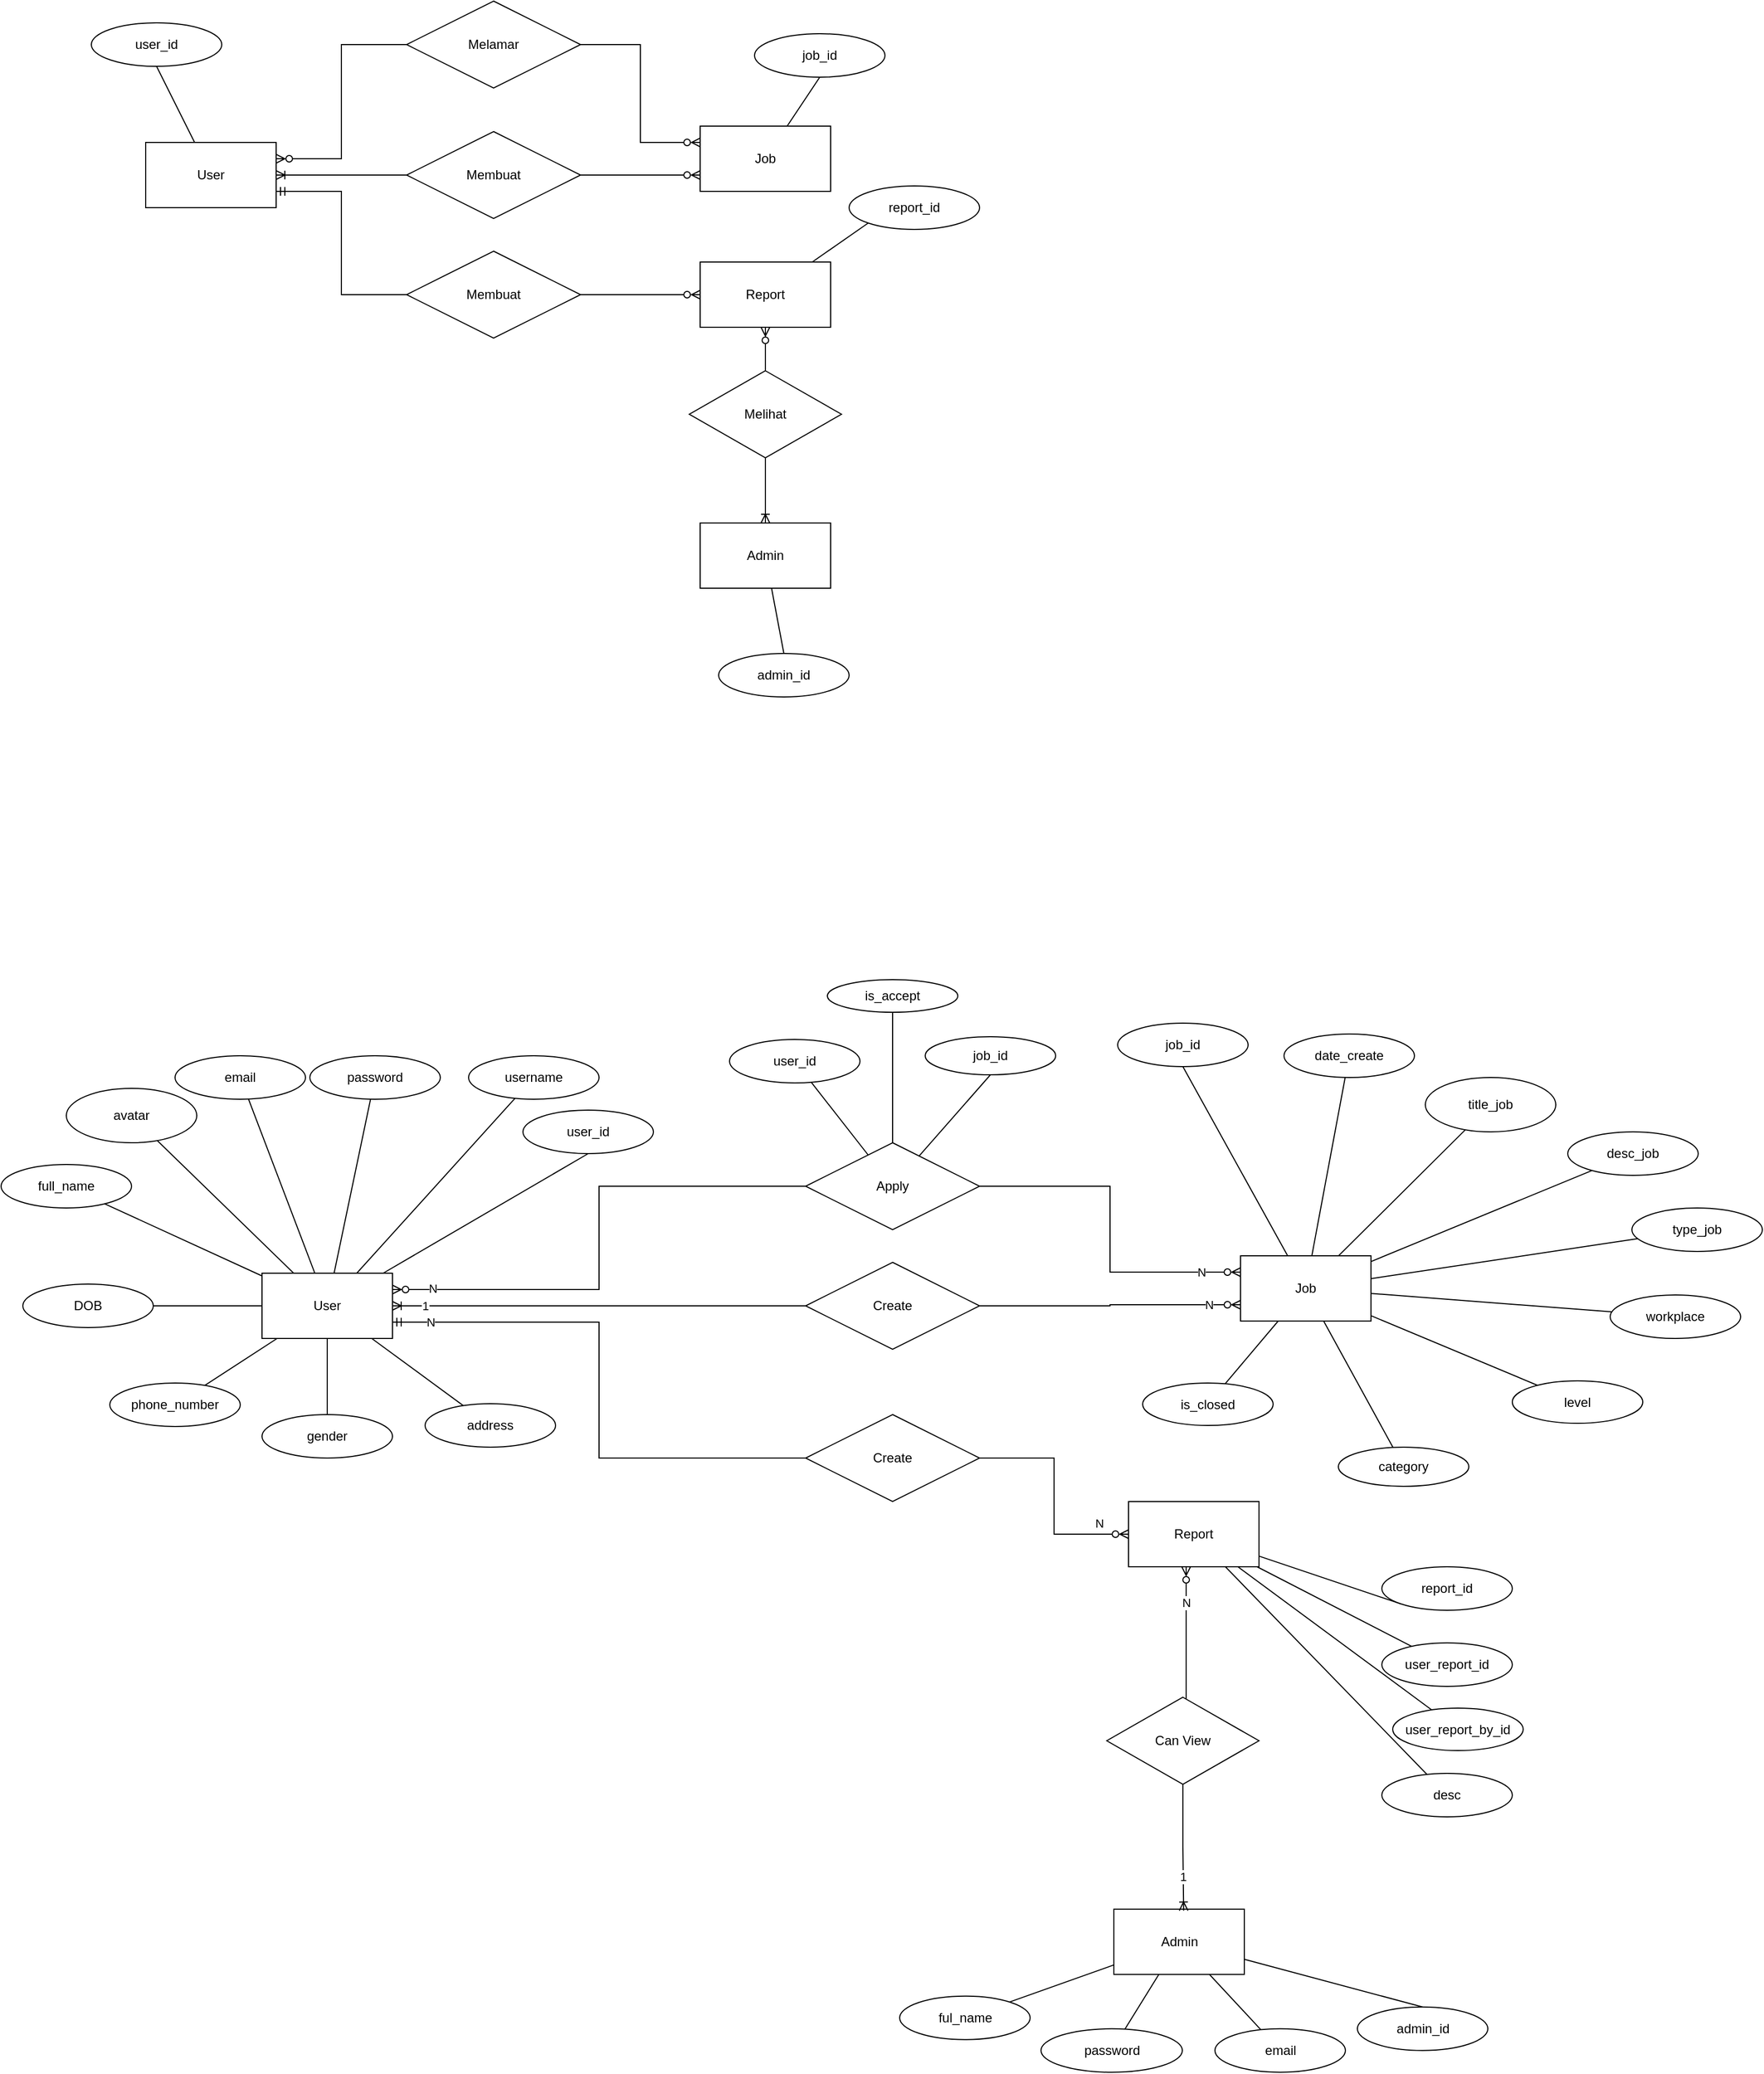 <mxfile version="20.7.4" type="github">
  <diagram id="C5RBs43oDa-KdzZeNtuy" name="Page-1">
    <mxGraphModel dx="1683" dy="862" grid="1" gridSize="10" guides="1" tooltips="1" connect="1" arrows="1" fold="1" page="1" pageScale="1" pageWidth="827" pageHeight="1169" math="0" shadow="0">
      <root>
        <mxCell id="WIyWlLk6GJQsqaUBKTNV-0" />
        <mxCell id="WIyWlLk6GJQsqaUBKTNV-1" parent="WIyWlLk6GJQsqaUBKTNV-0" />
        <mxCell id="Z6dIWF6kqk8a_w_2ANYO-72" style="rounded=0;orthogonalLoop=1;jettySize=auto;html=1;entryX=0.5;entryY=1;entryDx=0;entryDy=0;shadow=0;strokeColor=default;endArrow=none;endFill=0;" parent="WIyWlLk6GJQsqaUBKTNV-1" source="Z6dIWF6kqk8a_w_2ANYO-1" target="Z6dIWF6kqk8a_w_2ANYO-68" edge="1">
          <mxGeometry relative="1" as="geometry" />
        </mxCell>
        <mxCell id="Z6dIWF6kqk8a_w_2ANYO-1" value="User" style="rounded=0;whiteSpace=wrap;html=1;" parent="WIyWlLk6GJQsqaUBKTNV-1" vertex="1">
          <mxGeometry x="143" y="160" width="120" height="60" as="geometry" />
        </mxCell>
        <mxCell id="Z6dIWF6kqk8a_w_2ANYO-71" style="rounded=0;orthogonalLoop=1;jettySize=auto;html=1;entryX=0.5;entryY=1;entryDx=0;entryDy=0;shadow=0;strokeColor=default;endArrow=none;endFill=0;" parent="WIyWlLk6GJQsqaUBKTNV-1" source="Z6dIWF6kqk8a_w_2ANYO-11" target="Z6dIWF6kqk8a_w_2ANYO-70" edge="1">
          <mxGeometry relative="1" as="geometry" />
        </mxCell>
        <mxCell id="Z6dIWF6kqk8a_w_2ANYO-11" value="Job" style="rounded=0;whiteSpace=wrap;html=1;" parent="WIyWlLk6GJQsqaUBKTNV-1" vertex="1">
          <mxGeometry x="653" y="145" width="120" height="60" as="geometry" />
        </mxCell>
        <mxCell id="Z6dIWF6kqk8a_w_2ANYO-15" value="Melamar" style="rhombus;whiteSpace=wrap;html=1;" parent="WIyWlLk6GJQsqaUBKTNV-1" vertex="1">
          <mxGeometry x="383" y="30" width="160" height="80" as="geometry" />
        </mxCell>
        <mxCell id="Z6dIWF6kqk8a_w_2ANYO-77" style="rounded=0;orthogonalLoop=1;jettySize=auto;html=1;entryX=0;entryY=1;entryDx=0;entryDy=0;shadow=0;strokeColor=default;endArrow=none;endFill=0;" parent="WIyWlLk6GJQsqaUBKTNV-1" source="Z6dIWF6kqk8a_w_2ANYO-16" target="Z6dIWF6kqk8a_w_2ANYO-75" edge="1">
          <mxGeometry relative="1" as="geometry" />
        </mxCell>
        <mxCell id="Z6dIWF6kqk8a_w_2ANYO-16" value="Report" style="rounded=0;whiteSpace=wrap;html=1;" parent="WIyWlLk6GJQsqaUBKTNV-1" vertex="1">
          <mxGeometry x="653" y="270" width="120" height="60" as="geometry" />
        </mxCell>
        <mxCell id="Z6dIWF6kqk8a_w_2ANYO-80" style="edgeStyle=none;rounded=0;orthogonalLoop=1;jettySize=auto;html=1;entryX=0.5;entryY=0;entryDx=0;entryDy=0;shadow=0;strokeColor=default;endArrow=none;endFill=0;" parent="WIyWlLk6GJQsqaUBKTNV-1" source="Z6dIWF6kqk8a_w_2ANYO-17" target="Z6dIWF6kqk8a_w_2ANYO-78" edge="1">
          <mxGeometry relative="1" as="geometry" />
        </mxCell>
        <mxCell id="Z6dIWF6kqk8a_w_2ANYO-17" value="Admin" style="rounded=0;whiteSpace=wrap;html=1;" parent="WIyWlLk6GJQsqaUBKTNV-1" vertex="1">
          <mxGeometry x="653" y="510" width="120" height="60" as="geometry" />
        </mxCell>
        <mxCell id="Z6dIWF6kqk8a_w_2ANYO-41" style="edgeStyle=orthogonalEdgeStyle;rounded=0;orthogonalLoop=1;jettySize=auto;html=1;entryX=0;entryY=0.5;entryDx=0;entryDy=0;shadow=0;strokeColor=default;endArrow=ERzeroToMany;endFill=0;" parent="WIyWlLk6GJQsqaUBKTNV-1" source="Z6dIWF6kqk8a_w_2ANYO-18" target="Z6dIWF6kqk8a_w_2ANYO-16" edge="1">
          <mxGeometry relative="1" as="geometry" />
        </mxCell>
        <mxCell id="Z6dIWF6kqk8a_w_2ANYO-42" style="edgeStyle=orthogonalEdgeStyle;rounded=0;orthogonalLoop=1;jettySize=auto;html=1;entryX=1;entryY=0.75;entryDx=0;entryDy=0;shadow=0;strokeColor=default;endArrow=ERmandOne;endFill=0;exitX=0;exitY=0.5;exitDx=0;exitDy=0;" parent="WIyWlLk6GJQsqaUBKTNV-1" source="Z6dIWF6kqk8a_w_2ANYO-18" target="Z6dIWF6kqk8a_w_2ANYO-1" edge="1">
          <mxGeometry relative="1" as="geometry">
            <mxPoint x="313" y="440" as="sourcePoint" />
            <Array as="points">
              <mxPoint x="323" y="300" />
              <mxPoint x="323" y="205" />
            </Array>
          </mxGeometry>
        </mxCell>
        <mxCell id="Z6dIWF6kqk8a_w_2ANYO-18" value="Membuat" style="rhombus;whiteSpace=wrap;html=1;" parent="WIyWlLk6GJQsqaUBKTNV-1" vertex="1">
          <mxGeometry x="383" y="260" width="160" height="80" as="geometry" />
        </mxCell>
        <mxCell id="Z6dIWF6kqk8a_w_2ANYO-39" style="edgeStyle=orthogonalEdgeStyle;rounded=0;orthogonalLoop=1;jettySize=auto;html=1;entryX=0.5;entryY=1;entryDx=0;entryDy=0;shadow=0;strokeColor=default;endArrow=ERzeroToMany;endFill=0;" parent="WIyWlLk6GJQsqaUBKTNV-1" source="Z6dIWF6kqk8a_w_2ANYO-19" target="Z6dIWF6kqk8a_w_2ANYO-16" edge="1">
          <mxGeometry relative="1" as="geometry" />
        </mxCell>
        <mxCell id="Z6dIWF6kqk8a_w_2ANYO-49" style="edgeStyle=orthogonalEdgeStyle;rounded=0;orthogonalLoop=1;jettySize=auto;html=1;entryX=0.5;entryY=0;entryDx=0;entryDy=0;shadow=0;strokeColor=default;endArrow=ERoneToMany;endFill=0;" parent="WIyWlLk6GJQsqaUBKTNV-1" source="Z6dIWF6kqk8a_w_2ANYO-19" target="Z6dIWF6kqk8a_w_2ANYO-17" edge="1">
          <mxGeometry relative="1" as="geometry" />
        </mxCell>
        <mxCell id="Z6dIWF6kqk8a_w_2ANYO-19" value="Melihat" style="rhombus;whiteSpace=wrap;html=1;" parent="WIyWlLk6GJQsqaUBKTNV-1" vertex="1">
          <mxGeometry x="643" y="370" width="140" height="80" as="geometry" />
        </mxCell>
        <mxCell id="Z6dIWF6kqk8a_w_2ANYO-46" style="edgeStyle=orthogonalEdgeStyle;rounded=0;orthogonalLoop=1;jettySize=auto;html=1;entryX=0;entryY=0.75;entryDx=0;entryDy=0;shadow=0;strokeColor=default;endArrow=ERzeroToMany;endFill=0;" parent="WIyWlLk6GJQsqaUBKTNV-1" source="Z6dIWF6kqk8a_w_2ANYO-21" target="Z6dIWF6kqk8a_w_2ANYO-11" edge="1">
          <mxGeometry relative="1" as="geometry" />
        </mxCell>
        <mxCell id="Z6dIWF6kqk8a_w_2ANYO-21" value="Membuat" style="rhombus;whiteSpace=wrap;html=1;" parent="WIyWlLk6GJQsqaUBKTNV-1" vertex="1">
          <mxGeometry x="383" y="150" width="160" height="80" as="geometry" />
        </mxCell>
        <mxCell id="Z6dIWF6kqk8a_w_2ANYO-47" style="edgeStyle=orthogonalEdgeStyle;rounded=0;orthogonalLoop=1;jettySize=auto;html=1;entryX=0;entryY=0.25;entryDx=0;entryDy=0;shadow=0;strokeColor=default;endArrow=ERzeroToMany;endFill=0;exitX=1;exitY=0.5;exitDx=0;exitDy=0;" parent="WIyWlLk6GJQsqaUBKTNV-1" source="Z6dIWF6kqk8a_w_2ANYO-15" target="Z6dIWF6kqk8a_w_2ANYO-11" edge="1">
          <mxGeometry relative="1" as="geometry">
            <mxPoint x="553.0" y="105" as="sourcePoint" />
            <mxPoint x="673.0" y="60" as="targetPoint" />
          </mxGeometry>
        </mxCell>
        <mxCell id="Z6dIWF6kqk8a_w_2ANYO-68" value="user_id" style="ellipse;whiteSpace=wrap;html=1;" parent="WIyWlLk6GJQsqaUBKTNV-1" vertex="1">
          <mxGeometry x="93" y="50" width="120" height="40" as="geometry" />
        </mxCell>
        <mxCell id="Z6dIWF6kqk8a_w_2ANYO-70" value="job_id" style="ellipse;whiteSpace=wrap;html=1;" parent="WIyWlLk6GJQsqaUBKTNV-1" vertex="1">
          <mxGeometry x="703" y="60" width="120" height="40" as="geometry" />
        </mxCell>
        <mxCell id="Z6dIWF6kqk8a_w_2ANYO-74" style="edgeStyle=orthogonalEdgeStyle;rounded=0;orthogonalLoop=1;jettySize=auto;html=1;entryX=1;entryY=0.5;entryDx=0;entryDy=0;shadow=0;strokeColor=default;endArrow=ERoneToMany;endFill=0;exitX=0;exitY=0.5;exitDx=0;exitDy=0;" parent="WIyWlLk6GJQsqaUBKTNV-1" source="Z6dIWF6kqk8a_w_2ANYO-21" target="Z6dIWF6kqk8a_w_2ANYO-1" edge="1">
          <mxGeometry relative="1" as="geometry">
            <mxPoint x="163" y="245" as="sourcePoint" />
            <mxPoint x="283" y="200" as="targetPoint" />
          </mxGeometry>
        </mxCell>
        <mxCell id="Z6dIWF6kqk8a_w_2ANYO-75" value="report_id" style="ellipse;whiteSpace=wrap;html=1;" parent="WIyWlLk6GJQsqaUBKTNV-1" vertex="1">
          <mxGeometry x="790" y="200" width="120" height="40" as="geometry" />
        </mxCell>
        <mxCell id="Z6dIWF6kqk8a_w_2ANYO-78" value="admin_id" style="ellipse;whiteSpace=wrap;html=1;" parent="WIyWlLk6GJQsqaUBKTNV-1" vertex="1">
          <mxGeometry x="670" y="630" width="120" height="40" as="geometry" />
        </mxCell>
        <mxCell id="Z6dIWF6kqk8a_w_2ANYO-81" style="edgeStyle=orthogonalEdgeStyle;rounded=0;orthogonalLoop=1;jettySize=auto;html=1;entryX=1;entryY=0.25;entryDx=0;entryDy=0;shadow=0;strokeColor=default;endArrow=ERzeroToMany;endFill=0;exitX=0;exitY=0.5;exitDx=0;exitDy=0;" parent="WIyWlLk6GJQsqaUBKTNV-1" source="Z6dIWF6kqk8a_w_2ANYO-15" target="Z6dIWF6kqk8a_w_2ANYO-1" edge="1">
          <mxGeometry relative="1" as="geometry">
            <mxPoint x="383.0" y="260" as="sourcePoint" />
            <mxPoint x="273.0" y="195" as="targetPoint" />
          </mxGeometry>
        </mxCell>
        <mxCell id="cLHUCbzt0xKJDrhZQCoJ-0" style="rounded=0;orthogonalLoop=1;jettySize=auto;html=1;entryX=0.5;entryY=1;entryDx=0;entryDy=0;shadow=0;strokeColor=default;endArrow=none;endFill=0;" parent="WIyWlLk6GJQsqaUBKTNV-1" source="cLHUCbzt0xKJDrhZQCoJ-1" target="cLHUCbzt0xKJDrhZQCoJ-18" edge="1">
          <mxGeometry relative="1" as="geometry" />
        </mxCell>
        <mxCell id="cLHUCbzt0xKJDrhZQCoJ-27" value="" style="rounded=0;orthogonalLoop=1;jettySize=auto;html=1;endArrow=none;endFill=0;" parent="WIyWlLk6GJQsqaUBKTNV-1" source="cLHUCbzt0xKJDrhZQCoJ-1" target="cLHUCbzt0xKJDrhZQCoJ-26" edge="1">
          <mxGeometry relative="1" as="geometry" />
        </mxCell>
        <mxCell id="cLHUCbzt0xKJDrhZQCoJ-30" value="" style="edgeStyle=none;rounded=0;orthogonalLoop=1;jettySize=auto;html=1;endArrow=none;endFill=0;" parent="WIyWlLk6GJQsqaUBKTNV-1" source="cLHUCbzt0xKJDrhZQCoJ-1" target="cLHUCbzt0xKJDrhZQCoJ-29" edge="1">
          <mxGeometry relative="1" as="geometry" />
        </mxCell>
        <mxCell id="cLHUCbzt0xKJDrhZQCoJ-32" value="" style="edgeStyle=none;rounded=0;orthogonalLoop=1;jettySize=auto;html=1;endArrow=none;endFill=0;" parent="WIyWlLk6GJQsqaUBKTNV-1" source="cLHUCbzt0xKJDrhZQCoJ-1" target="cLHUCbzt0xKJDrhZQCoJ-31" edge="1">
          <mxGeometry relative="1" as="geometry" />
        </mxCell>
        <mxCell id="cLHUCbzt0xKJDrhZQCoJ-36" value="" style="edgeStyle=none;rounded=0;orthogonalLoop=1;jettySize=auto;html=1;endArrow=none;endFill=0;" parent="WIyWlLk6GJQsqaUBKTNV-1" source="cLHUCbzt0xKJDrhZQCoJ-1" target="cLHUCbzt0xKJDrhZQCoJ-35" edge="1">
          <mxGeometry relative="1" as="geometry" />
        </mxCell>
        <mxCell id="cLHUCbzt0xKJDrhZQCoJ-38" value="" style="edgeStyle=none;rounded=0;orthogonalLoop=1;jettySize=auto;html=1;endArrow=none;endFill=0;" parent="WIyWlLk6GJQsqaUBKTNV-1" source="cLHUCbzt0xKJDrhZQCoJ-1" target="cLHUCbzt0xKJDrhZQCoJ-37" edge="1">
          <mxGeometry relative="1" as="geometry" />
        </mxCell>
        <mxCell id="cLHUCbzt0xKJDrhZQCoJ-40" value="" style="edgeStyle=none;rounded=0;orthogonalLoop=1;jettySize=auto;html=1;endArrow=none;endFill=0;" parent="WIyWlLk6GJQsqaUBKTNV-1" source="cLHUCbzt0xKJDrhZQCoJ-1" target="cLHUCbzt0xKJDrhZQCoJ-39" edge="1">
          <mxGeometry relative="1" as="geometry" />
        </mxCell>
        <mxCell id="cLHUCbzt0xKJDrhZQCoJ-43" value="" style="edgeStyle=none;rounded=0;orthogonalLoop=1;jettySize=auto;html=1;endArrow=none;endFill=0;" parent="WIyWlLk6GJQsqaUBKTNV-1" source="cLHUCbzt0xKJDrhZQCoJ-1" target="cLHUCbzt0xKJDrhZQCoJ-42" edge="1">
          <mxGeometry relative="1" as="geometry" />
        </mxCell>
        <mxCell id="cLHUCbzt0xKJDrhZQCoJ-46" value="" style="edgeStyle=none;rounded=0;orthogonalLoop=1;jettySize=auto;html=1;endArrow=none;endFill=0;" parent="WIyWlLk6GJQsqaUBKTNV-1" source="cLHUCbzt0xKJDrhZQCoJ-1" target="cLHUCbzt0xKJDrhZQCoJ-45" edge="1">
          <mxGeometry relative="1" as="geometry" />
        </mxCell>
        <mxCell id="cLHUCbzt0xKJDrhZQCoJ-49" value="" style="edgeStyle=none;rounded=0;orthogonalLoop=1;jettySize=auto;html=1;endArrow=none;endFill=0;" parent="WIyWlLk6GJQsqaUBKTNV-1" source="cLHUCbzt0xKJDrhZQCoJ-1" target="cLHUCbzt0xKJDrhZQCoJ-48" edge="1">
          <mxGeometry relative="1" as="geometry" />
        </mxCell>
        <mxCell id="cLHUCbzt0xKJDrhZQCoJ-1" value="User" style="rounded=0;whiteSpace=wrap;html=1;" parent="WIyWlLk6GJQsqaUBKTNV-1" vertex="1">
          <mxGeometry x="250" y="1200" width="120" height="60" as="geometry" />
        </mxCell>
        <mxCell id="cLHUCbzt0xKJDrhZQCoJ-2" style="rounded=0;orthogonalLoop=1;jettySize=auto;html=1;entryX=0.5;entryY=1;entryDx=0;entryDy=0;shadow=0;strokeColor=default;endArrow=none;endFill=0;" parent="WIyWlLk6GJQsqaUBKTNV-1" source="cLHUCbzt0xKJDrhZQCoJ-3" target="cLHUCbzt0xKJDrhZQCoJ-19" edge="1">
          <mxGeometry relative="1" as="geometry" />
        </mxCell>
        <mxCell id="cLHUCbzt0xKJDrhZQCoJ-52" value="" style="edgeStyle=none;rounded=0;orthogonalLoop=1;jettySize=auto;html=1;endArrow=none;endFill=0;" parent="WIyWlLk6GJQsqaUBKTNV-1" source="cLHUCbzt0xKJDrhZQCoJ-3" target="cLHUCbzt0xKJDrhZQCoJ-51" edge="1">
          <mxGeometry relative="1" as="geometry" />
        </mxCell>
        <mxCell id="cLHUCbzt0xKJDrhZQCoJ-54" value="" style="edgeStyle=none;rounded=0;orthogonalLoop=1;jettySize=auto;html=1;endArrow=none;endFill=0;" parent="WIyWlLk6GJQsqaUBKTNV-1" source="cLHUCbzt0xKJDrhZQCoJ-3" target="cLHUCbzt0xKJDrhZQCoJ-53" edge="1">
          <mxGeometry relative="1" as="geometry" />
        </mxCell>
        <mxCell id="cLHUCbzt0xKJDrhZQCoJ-56" value="" style="edgeStyle=none;rounded=0;orthogonalLoop=1;jettySize=auto;html=1;endArrow=none;endFill=0;" parent="WIyWlLk6GJQsqaUBKTNV-1" source="cLHUCbzt0xKJDrhZQCoJ-3" target="cLHUCbzt0xKJDrhZQCoJ-55" edge="1">
          <mxGeometry relative="1" as="geometry" />
        </mxCell>
        <mxCell id="cLHUCbzt0xKJDrhZQCoJ-59" value="" style="edgeStyle=none;rounded=0;orthogonalLoop=1;jettySize=auto;html=1;endArrow=none;endFill=0;" parent="WIyWlLk6GJQsqaUBKTNV-1" source="cLHUCbzt0xKJDrhZQCoJ-3" target="cLHUCbzt0xKJDrhZQCoJ-58" edge="1">
          <mxGeometry relative="1" as="geometry" />
        </mxCell>
        <mxCell id="cLHUCbzt0xKJDrhZQCoJ-62" value="" style="edgeStyle=none;rounded=0;orthogonalLoop=1;jettySize=auto;html=1;endArrow=none;endFill=0;" parent="WIyWlLk6GJQsqaUBKTNV-1" source="cLHUCbzt0xKJDrhZQCoJ-3" target="cLHUCbzt0xKJDrhZQCoJ-61" edge="1">
          <mxGeometry relative="1" as="geometry" />
        </mxCell>
        <mxCell id="cLHUCbzt0xKJDrhZQCoJ-67" value="" style="edgeStyle=none;rounded=0;orthogonalLoop=1;jettySize=auto;html=1;endArrow=none;endFill=0;" parent="WIyWlLk6GJQsqaUBKTNV-1" source="cLHUCbzt0xKJDrhZQCoJ-3" target="cLHUCbzt0xKJDrhZQCoJ-66" edge="1">
          <mxGeometry relative="1" as="geometry" />
        </mxCell>
        <mxCell id="cLHUCbzt0xKJDrhZQCoJ-69" value="" style="edgeStyle=none;rounded=0;orthogonalLoop=1;jettySize=auto;html=1;endArrow=none;endFill=0;" parent="WIyWlLk6GJQsqaUBKTNV-1" source="cLHUCbzt0xKJDrhZQCoJ-3" target="cLHUCbzt0xKJDrhZQCoJ-68" edge="1">
          <mxGeometry relative="1" as="geometry" />
        </mxCell>
        <mxCell id="cLHUCbzt0xKJDrhZQCoJ-96" value="" style="edgeStyle=none;rounded=0;orthogonalLoop=1;jettySize=auto;html=1;endArrow=none;endFill=0;" parent="WIyWlLk6GJQsqaUBKTNV-1" source="cLHUCbzt0xKJDrhZQCoJ-3" target="cLHUCbzt0xKJDrhZQCoJ-95" edge="1">
          <mxGeometry relative="1" as="geometry" />
        </mxCell>
        <mxCell id="cLHUCbzt0xKJDrhZQCoJ-3" value="Job" style="rounded=0;whiteSpace=wrap;html=1;" parent="WIyWlLk6GJQsqaUBKTNV-1" vertex="1">
          <mxGeometry x="1150" y="1184" width="120" height="60" as="geometry" />
        </mxCell>
        <mxCell id="cLHUCbzt0xKJDrhZQCoJ-89" value="" style="edgeStyle=none;rounded=0;orthogonalLoop=1;jettySize=auto;html=1;endArrow=none;endFill=0;" parent="WIyWlLk6GJQsqaUBKTNV-1" source="cLHUCbzt0xKJDrhZQCoJ-4" target="cLHUCbzt0xKJDrhZQCoJ-88" edge="1">
          <mxGeometry relative="1" as="geometry" />
        </mxCell>
        <mxCell id="cLHUCbzt0xKJDrhZQCoJ-92" style="edgeStyle=none;rounded=0;orthogonalLoop=1;jettySize=auto;html=1;entryX=0.5;entryY=1;entryDx=0;entryDy=0;endArrow=none;endFill=0;" parent="WIyWlLk6GJQsqaUBKTNV-1" source="cLHUCbzt0xKJDrhZQCoJ-4" target="cLHUCbzt0xKJDrhZQCoJ-90" edge="1">
          <mxGeometry relative="1" as="geometry" />
        </mxCell>
        <mxCell id="cLHUCbzt0xKJDrhZQCoJ-94" value="" style="edgeStyle=none;rounded=0;orthogonalLoop=1;jettySize=auto;html=1;endArrow=none;endFill=0;" parent="WIyWlLk6GJQsqaUBKTNV-1" source="cLHUCbzt0xKJDrhZQCoJ-4" target="cLHUCbzt0xKJDrhZQCoJ-93" edge="1">
          <mxGeometry relative="1" as="geometry" />
        </mxCell>
        <mxCell id="cLHUCbzt0xKJDrhZQCoJ-4" value="Apply" style="rhombus;whiteSpace=wrap;html=1;" parent="WIyWlLk6GJQsqaUBKTNV-1" vertex="1">
          <mxGeometry x="750" y="1080" width="160" height="80" as="geometry" />
        </mxCell>
        <mxCell id="cLHUCbzt0xKJDrhZQCoJ-5" style="rounded=0;orthogonalLoop=1;jettySize=auto;html=1;entryX=0;entryY=1;entryDx=0;entryDy=0;shadow=0;strokeColor=default;endArrow=none;endFill=0;" parent="WIyWlLk6GJQsqaUBKTNV-1" source="cLHUCbzt0xKJDrhZQCoJ-6" target="cLHUCbzt0xKJDrhZQCoJ-21" edge="1">
          <mxGeometry relative="1" as="geometry" />
        </mxCell>
        <mxCell id="cLHUCbzt0xKJDrhZQCoJ-71" value="" style="edgeStyle=none;rounded=0;orthogonalLoop=1;jettySize=auto;html=1;endArrow=none;endFill=0;" parent="WIyWlLk6GJQsqaUBKTNV-1" source="cLHUCbzt0xKJDrhZQCoJ-6" target="cLHUCbzt0xKJDrhZQCoJ-70" edge="1">
          <mxGeometry relative="1" as="geometry" />
        </mxCell>
        <mxCell id="cLHUCbzt0xKJDrhZQCoJ-73" value="" style="edgeStyle=none;rounded=0;orthogonalLoop=1;jettySize=auto;html=1;endArrow=none;endFill=0;" parent="WIyWlLk6GJQsqaUBKTNV-1" source="cLHUCbzt0xKJDrhZQCoJ-6" target="cLHUCbzt0xKJDrhZQCoJ-72" edge="1">
          <mxGeometry relative="1" as="geometry" />
        </mxCell>
        <mxCell id="cLHUCbzt0xKJDrhZQCoJ-75" value="" style="edgeStyle=none;rounded=0;orthogonalLoop=1;jettySize=auto;html=1;endArrow=none;endFill=0;" parent="WIyWlLk6GJQsqaUBKTNV-1" source="cLHUCbzt0xKJDrhZQCoJ-6" target="cLHUCbzt0xKJDrhZQCoJ-74" edge="1">
          <mxGeometry relative="1" as="geometry" />
        </mxCell>
        <mxCell id="cLHUCbzt0xKJDrhZQCoJ-6" value="Report" style="rounded=0;whiteSpace=wrap;html=1;" parent="WIyWlLk6GJQsqaUBKTNV-1" vertex="1">
          <mxGeometry x="1047" y="1410" width="120" height="60" as="geometry" />
        </mxCell>
        <mxCell id="cLHUCbzt0xKJDrhZQCoJ-7" style="edgeStyle=none;rounded=0;orthogonalLoop=1;jettySize=auto;html=1;entryX=0.5;entryY=0;entryDx=0;entryDy=0;shadow=0;strokeColor=default;endArrow=none;endFill=0;" parent="WIyWlLk6GJQsqaUBKTNV-1" source="cLHUCbzt0xKJDrhZQCoJ-8" target="cLHUCbzt0xKJDrhZQCoJ-22" edge="1">
          <mxGeometry relative="1" as="geometry" />
        </mxCell>
        <mxCell id="cLHUCbzt0xKJDrhZQCoJ-80" value="" style="edgeStyle=none;rounded=0;orthogonalLoop=1;jettySize=auto;html=1;endArrow=none;endFill=0;" parent="WIyWlLk6GJQsqaUBKTNV-1" source="cLHUCbzt0xKJDrhZQCoJ-8" target="cLHUCbzt0xKJDrhZQCoJ-79" edge="1">
          <mxGeometry relative="1" as="geometry" />
        </mxCell>
        <mxCell id="cLHUCbzt0xKJDrhZQCoJ-83" value="" style="edgeStyle=none;rounded=0;orthogonalLoop=1;jettySize=auto;html=1;endArrow=none;endFill=0;" parent="WIyWlLk6GJQsqaUBKTNV-1" source="cLHUCbzt0xKJDrhZQCoJ-8" target="cLHUCbzt0xKJDrhZQCoJ-82" edge="1">
          <mxGeometry relative="1" as="geometry" />
        </mxCell>
        <mxCell id="cLHUCbzt0xKJDrhZQCoJ-85" value="" style="edgeStyle=none;rounded=0;orthogonalLoop=1;jettySize=auto;html=1;endArrow=none;endFill=0;" parent="WIyWlLk6GJQsqaUBKTNV-1" source="cLHUCbzt0xKJDrhZQCoJ-8" target="cLHUCbzt0xKJDrhZQCoJ-84" edge="1">
          <mxGeometry relative="1" as="geometry" />
        </mxCell>
        <mxCell id="cLHUCbzt0xKJDrhZQCoJ-8" value="Admin" style="rounded=0;whiteSpace=wrap;html=1;" parent="WIyWlLk6GJQsqaUBKTNV-1" vertex="1">
          <mxGeometry x="1033.5" y="1784.89" width="120" height="60" as="geometry" />
        </mxCell>
        <mxCell id="cLHUCbzt0xKJDrhZQCoJ-9" style="edgeStyle=orthogonalEdgeStyle;rounded=0;orthogonalLoop=1;jettySize=auto;html=1;entryX=0;entryY=0.5;entryDx=0;entryDy=0;shadow=0;strokeColor=default;endArrow=ERzeroToMany;endFill=0;" parent="WIyWlLk6GJQsqaUBKTNV-1" source="cLHUCbzt0xKJDrhZQCoJ-11" target="cLHUCbzt0xKJDrhZQCoJ-6" edge="1">
          <mxGeometry relative="1" as="geometry" />
        </mxCell>
        <mxCell id="cobCIdVEs8VxiFLV6-CB-5" value="N" style="edgeLabel;html=1;align=center;verticalAlign=middle;resizable=0;points=[];" vertex="1" connectable="0" parent="cLHUCbzt0xKJDrhZQCoJ-9">
          <mxGeometry x="-0.242" relative="1" as="geometry">
            <mxPoint x="41" y="50" as="offset" />
          </mxGeometry>
        </mxCell>
        <mxCell id="cLHUCbzt0xKJDrhZQCoJ-10" style="edgeStyle=orthogonalEdgeStyle;rounded=0;orthogonalLoop=1;jettySize=auto;html=1;entryX=1;entryY=0.75;entryDx=0;entryDy=0;shadow=0;strokeColor=default;endArrow=ERmandOne;endFill=0;exitX=0;exitY=0.5;exitDx=0;exitDy=0;" parent="WIyWlLk6GJQsqaUBKTNV-1" source="cLHUCbzt0xKJDrhZQCoJ-11" target="cLHUCbzt0xKJDrhZQCoJ-1" edge="1">
          <mxGeometry relative="1" as="geometry">
            <mxPoint x="420" y="1480" as="sourcePoint" />
            <Array as="points">
              <mxPoint x="560" y="1370" />
              <mxPoint x="560" y="1245" />
            </Array>
          </mxGeometry>
        </mxCell>
        <mxCell id="cobCIdVEs8VxiFLV6-CB-4" value="N" style="edgeLabel;html=1;align=center;verticalAlign=middle;resizable=0;points=[];" vertex="1" connectable="0" parent="cLHUCbzt0xKJDrhZQCoJ-10">
          <mxGeometry x="0.86" relative="1" as="geometry">
            <mxPoint x="-1" as="offset" />
          </mxGeometry>
        </mxCell>
        <mxCell id="cLHUCbzt0xKJDrhZQCoJ-11" value="Create" style="rhombus;whiteSpace=wrap;html=1;" parent="WIyWlLk6GJQsqaUBKTNV-1" vertex="1">
          <mxGeometry x="750" y="1330" width="160" height="80" as="geometry" />
        </mxCell>
        <mxCell id="cLHUCbzt0xKJDrhZQCoJ-12" style="edgeStyle=orthogonalEdgeStyle;rounded=0;orthogonalLoop=1;jettySize=auto;html=1;shadow=0;strokeColor=default;endArrow=ERzeroToMany;endFill=0;" parent="WIyWlLk6GJQsqaUBKTNV-1" source="cLHUCbzt0xKJDrhZQCoJ-14" edge="1">
          <mxGeometry relative="1" as="geometry">
            <mxPoint x="1100" y="1470" as="targetPoint" />
            <Array as="points">
              <mxPoint x="1100" y="1470" />
            </Array>
          </mxGeometry>
        </mxCell>
        <mxCell id="cobCIdVEs8VxiFLV6-CB-7" value="N" style="edgeLabel;html=1;align=center;verticalAlign=middle;resizable=0;points=[];" vertex="1" connectable="0" parent="cLHUCbzt0xKJDrhZQCoJ-12">
          <mxGeometry x="0.308" y="-2" relative="1" as="geometry">
            <mxPoint x="-2" y="-9" as="offset" />
          </mxGeometry>
        </mxCell>
        <mxCell id="cLHUCbzt0xKJDrhZQCoJ-13" style="edgeStyle=orthogonalEdgeStyle;rounded=0;orthogonalLoop=1;jettySize=auto;html=1;entryX=0.535;entryY=0.023;entryDx=0;entryDy=0;shadow=0;strokeColor=default;endArrow=ERoneToMany;endFill=0;entryPerimeter=0;" parent="WIyWlLk6GJQsqaUBKTNV-1" source="cLHUCbzt0xKJDrhZQCoJ-14" target="cLHUCbzt0xKJDrhZQCoJ-8" edge="1">
          <mxGeometry relative="1" as="geometry">
            <Array as="points" />
          </mxGeometry>
        </mxCell>
        <mxCell id="cobCIdVEs8VxiFLV6-CB-6" value="1" style="edgeLabel;html=1;align=center;verticalAlign=middle;resizable=0;points=[];" vertex="1" connectable="0" parent="cLHUCbzt0xKJDrhZQCoJ-13">
          <mxGeometry x="0.316" y="2" relative="1" as="geometry">
            <mxPoint x="-3" y="8" as="offset" />
          </mxGeometry>
        </mxCell>
        <mxCell id="cLHUCbzt0xKJDrhZQCoJ-14" value="Can View" style="rhombus;whiteSpace=wrap;html=1;" parent="WIyWlLk6GJQsqaUBKTNV-1" vertex="1">
          <mxGeometry x="1027" y="1590" width="140" height="80" as="geometry" />
        </mxCell>
        <mxCell id="cLHUCbzt0xKJDrhZQCoJ-15" style="edgeStyle=orthogonalEdgeStyle;rounded=0;orthogonalLoop=1;jettySize=auto;html=1;entryX=0;entryY=0.75;entryDx=0;entryDy=0;shadow=0;strokeColor=default;endArrow=ERzeroToMany;endFill=0;" parent="WIyWlLk6GJQsqaUBKTNV-1" source="cLHUCbzt0xKJDrhZQCoJ-16" target="cLHUCbzt0xKJDrhZQCoJ-3" edge="1">
          <mxGeometry relative="1" as="geometry" />
        </mxCell>
        <mxCell id="cobCIdVEs8VxiFLV6-CB-3" value="N" style="edgeLabel;html=1;align=center;verticalAlign=middle;resizable=0;points=[];" vertex="1" connectable="0" parent="cLHUCbzt0xKJDrhZQCoJ-15">
          <mxGeometry x="0.753" relative="1" as="geometry">
            <mxPoint x="1" as="offset" />
          </mxGeometry>
        </mxCell>
        <mxCell id="cLHUCbzt0xKJDrhZQCoJ-16" value="Create" style="rhombus;whiteSpace=wrap;html=1;" parent="WIyWlLk6GJQsqaUBKTNV-1" vertex="1">
          <mxGeometry x="750" y="1190" width="160" height="80" as="geometry" />
        </mxCell>
        <mxCell id="cLHUCbzt0xKJDrhZQCoJ-17" style="edgeStyle=orthogonalEdgeStyle;rounded=0;orthogonalLoop=1;jettySize=auto;html=1;entryX=0;entryY=0.25;entryDx=0;entryDy=0;shadow=0;strokeColor=default;endArrow=ERzeroToMany;endFill=0;exitX=1;exitY=0.5;exitDx=0;exitDy=0;" parent="WIyWlLk6GJQsqaUBKTNV-1" source="cLHUCbzt0xKJDrhZQCoJ-4" target="cLHUCbzt0xKJDrhZQCoJ-3" edge="1">
          <mxGeometry relative="1" as="geometry">
            <mxPoint x="920.0" y="1155" as="sourcePoint" />
            <mxPoint x="1040.0" y="1110" as="targetPoint" />
          </mxGeometry>
        </mxCell>
        <mxCell id="cobCIdVEs8VxiFLV6-CB-1" value="N" style="edgeLabel;html=1;align=center;verticalAlign=middle;resizable=0;points=[];" vertex="1" connectable="0" parent="cLHUCbzt0xKJDrhZQCoJ-17">
          <mxGeometry x="0.772" relative="1" as="geometry">
            <mxPoint as="offset" />
          </mxGeometry>
        </mxCell>
        <mxCell id="cLHUCbzt0xKJDrhZQCoJ-18" value="user_id" style="ellipse;whiteSpace=wrap;html=1;" parent="WIyWlLk6GJQsqaUBKTNV-1" vertex="1">
          <mxGeometry x="490" y="1050" width="120" height="40" as="geometry" />
        </mxCell>
        <mxCell id="cLHUCbzt0xKJDrhZQCoJ-19" value="job_id" style="ellipse;whiteSpace=wrap;html=1;" parent="WIyWlLk6GJQsqaUBKTNV-1" vertex="1">
          <mxGeometry x="1037" y="970" width="120" height="40" as="geometry" />
        </mxCell>
        <mxCell id="cLHUCbzt0xKJDrhZQCoJ-20" style="edgeStyle=orthogonalEdgeStyle;rounded=0;orthogonalLoop=1;jettySize=auto;html=1;entryX=1;entryY=0.5;entryDx=0;entryDy=0;shadow=0;strokeColor=default;endArrow=ERoneToMany;endFill=0;exitX=0;exitY=0.5;exitDx=0;exitDy=0;" parent="WIyWlLk6GJQsqaUBKTNV-1" source="cLHUCbzt0xKJDrhZQCoJ-16" target="cLHUCbzt0xKJDrhZQCoJ-1" edge="1">
          <mxGeometry relative="1" as="geometry">
            <mxPoint x="270" y="1285" as="sourcePoint" />
            <mxPoint x="390" y="1240" as="targetPoint" />
          </mxGeometry>
        </mxCell>
        <mxCell id="cobCIdVEs8VxiFLV6-CB-2" value="1" style="edgeLabel;html=1;align=center;verticalAlign=middle;resizable=0;points=[];" vertex="1" connectable="0" parent="cLHUCbzt0xKJDrhZQCoJ-20">
          <mxGeometry x="0.818" y="5" relative="1" as="geometry">
            <mxPoint x="-5" y="-5" as="offset" />
          </mxGeometry>
        </mxCell>
        <mxCell id="cLHUCbzt0xKJDrhZQCoJ-21" value="report_id" style="ellipse;whiteSpace=wrap;html=1;" parent="WIyWlLk6GJQsqaUBKTNV-1" vertex="1">
          <mxGeometry x="1280" y="1470" width="120" height="40" as="geometry" />
        </mxCell>
        <mxCell id="cLHUCbzt0xKJDrhZQCoJ-22" value="admin_id" style="ellipse;whiteSpace=wrap;html=1;" parent="WIyWlLk6GJQsqaUBKTNV-1" vertex="1">
          <mxGeometry x="1257.5" y="1874.89" width="120" height="40" as="geometry" />
        </mxCell>
        <mxCell id="cLHUCbzt0xKJDrhZQCoJ-23" style="edgeStyle=orthogonalEdgeStyle;rounded=0;orthogonalLoop=1;jettySize=auto;html=1;entryX=1;entryY=0.25;entryDx=0;entryDy=0;shadow=0;strokeColor=default;endArrow=ERzeroToMany;endFill=0;exitX=0;exitY=0.5;exitDx=0;exitDy=0;" parent="WIyWlLk6GJQsqaUBKTNV-1" source="cLHUCbzt0xKJDrhZQCoJ-4" target="cLHUCbzt0xKJDrhZQCoJ-1" edge="1">
          <mxGeometry relative="1" as="geometry">
            <mxPoint x="490.0" y="1300" as="sourcePoint" />
            <mxPoint x="380.0" y="1235" as="targetPoint" />
          </mxGeometry>
        </mxCell>
        <mxCell id="cobCIdVEs8VxiFLV6-CB-0" value="N" style="edgeLabel;html=1;align=center;verticalAlign=middle;resizable=0;points=[];" vertex="1" connectable="0" parent="cLHUCbzt0xKJDrhZQCoJ-23">
          <mxGeometry x="0.844" y="-1" relative="1" as="geometry">
            <mxPoint as="offset" />
          </mxGeometry>
        </mxCell>
        <mxCell id="cLHUCbzt0xKJDrhZQCoJ-26" value="full_name" style="ellipse;whiteSpace=wrap;html=1;rounded=0;" parent="WIyWlLk6GJQsqaUBKTNV-1" vertex="1">
          <mxGeometry x="10" y="1100" width="120" height="40" as="geometry" />
        </mxCell>
        <mxCell id="cLHUCbzt0xKJDrhZQCoJ-29" value="DOB" style="ellipse;whiteSpace=wrap;html=1;rounded=0;" parent="WIyWlLk6GJQsqaUBKTNV-1" vertex="1">
          <mxGeometry x="30" y="1210" width="120" height="40" as="geometry" />
        </mxCell>
        <mxCell id="cLHUCbzt0xKJDrhZQCoJ-31" value="phone_number" style="ellipse;whiteSpace=wrap;html=1;rounded=0;" parent="WIyWlLk6GJQsqaUBKTNV-1" vertex="1">
          <mxGeometry x="110" y="1301" width="120" height="40" as="geometry" />
        </mxCell>
        <mxCell id="cLHUCbzt0xKJDrhZQCoJ-35" value="gender" style="ellipse;whiteSpace=wrap;html=1;rounded=0;" parent="WIyWlLk6GJQsqaUBKTNV-1" vertex="1">
          <mxGeometry x="250" y="1330" width="120" height="40" as="geometry" />
        </mxCell>
        <mxCell id="cLHUCbzt0xKJDrhZQCoJ-37" value="email" style="ellipse;whiteSpace=wrap;html=1;rounded=0;" parent="WIyWlLk6GJQsqaUBKTNV-1" vertex="1">
          <mxGeometry x="170" y="1000" width="120" height="40" as="geometry" />
        </mxCell>
        <mxCell id="cLHUCbzt0xKJDrhZQCoJ-39" value="password" style="ellipse;whiteSpace=wrap;html=1;rounded=0;" parent="WIyWlLk6GJQsqaUBKTNV-1" vertex="1">
          <mxGeometry x="294" y="1000" width="120" height="40" as="geometry" />
        </mxCell>
        <mxCell id="cLHUCbzt0xKJDrhZQCoJ-42" value="address" style="ellipse;whiteSpace=wrap;html=1;rounded=0;" parent="WIyWlLk6GJQsqaUBKTNV-1" vertex="1">
          <mxGeometry x="400" y="1320" width="120" height="40" as="geometry" />
        </mxCell>
        <mxCell id="cLHUCbzt0xKJDrhZQCoJ-45" value="username" style="ellipse;whiteSpace=wrap;html=1;rounded=0;" parent="WIyWlLk6GJQsqaUBKTNV-1" vertex="1">
          <mxGeometry x="440" y="1000" width="120" height="40" as="geometry" />
        </mxCell>
        <mxCell id="cLHUCbzt0xKJDrhZQCoJ-48" value="avatar" style="ellipse;whiteSpace=wrap;html=1;rounded=0;" parent="WIyWlLk6GJQsqaUBKTNV-1" vertex="1">
          <mxGeometry x="70" y="1030" width="120" height="50" as="geometry" />
        </mxCell>
        <mxCell id="cLHUCbzt0xKJDrhZQCoJ-51" value="title_job" style="ellipse;whiteSpace=wrap;html=1;rounded=0;" parent="WIyWlLk6GJQsqaUBKTNV-1" vertex="1">
          <mxGeometry x="1320" y="1020" width="120" height="50" as="geometry" />
        </mxCell>
        <mxCell id="cLHUCbzt0xKJDrhZQCoJ-53" value="desc_job" style="ellipse;whiteSpace=wrap;html=1;rounded=0;" parent="WIyWlLk6GJQsqaUBKTNV-1" vertex="1">
          <mxGeometry x="1451" y="1070" width="120" height="40" as="geometry" />
        </mxCell>
        <mxCell id="cLHUCbzt0xKJDrhZQCoJ-55" value="date_create" style="ellipse;whiteSpace=wrap;html=1;rounded=0;" parent="WIyWlLk6GJQsqaUBKTNV-1" vertex="1">
          <mxGeometry x="1190" y="980" width="120" height="40" as="geometry" />
        </mxCell>
        <mxCell id="cLHUCbzt0xKJDrhZQCoJ-58" value="type_job" style="ellipse;whiteSpace=wrap;html=1;rounded=0;" parent="WIyWlLk6GJQsqaUBKTNV-1" vertex="1">
          <mxGeometry x="1510" y="1140" width="120" height="40" as="geometry" />
        </mxCell>
        <mxCell id="cLHUCbzt0xKJDrhZQCoJ-61" value="workplace" style="ellipse;whiteSpace=wrap;html=1;rounded=0;" parent="WIyWlLk6GJQsqaUBKTNV-1" vertex="1">
          <mxGeometry x="1490" y="1220" width="120" height="40" as="geometry" />
        </mxCell>
        <mxCell id="cLHUCbzt0xKJDrhZQCoJ-66" value="level" style="ellipse;whiteSpace=wrap;html=1;rounded=0;" parent="WIyWlLk6GJQsqaUBKTNV-1" vertex="1">
          <mxGeometry x="1400" y="1299" width="120" height="39" as="geometry" />
        </mxCell>
        <mxCell id="cLHUCbzt0xKJDrhZQCoJ-68" value="category" style="ellipse;whiteSpace=wrap;html=1;rounded=0;" parent="WIyWlLk6GJQsqaUBKTNV-1" vertex="1">
          <mxGeometry x="1240" y="1360" width="120" height="36" as="geometry" />
        </mxCell>
        <mxCell id="cLHUCbzt0xKJDrhZQCoJ-70" value="user_report_id" style="ellipse;whiteSpace=wrap;html=1;rounded=0;" parent="WIyWlLk6GJQsqaUBKTNV-1" vertex="1">
          <mxGeometry x="1280" y="1540" width="120" height="40" as="geometry" />
        </mxCell>
        <mxCell id="cLHUCbzt0xKJDrhZQCoJ-72" value="user_report_by_id" style="ellipse;whiteSpace=wrap;html=1;rounded=0;" parent="WIyWlLk6GJQsqaUBKTNV-1" vertex="1">
          <mxGeometry x="1290" y="1600" width="120" height="39" as="geometry" />
        </mxCell>
        <mxCell id="cLHUCbzt0xKJDrhZQCoJ-74" value="desc" style="ellipse;whiteSpace=wrap;html=1;rounded=0;" parent="WIyWlLk6GJQsqaUBKTNV-1" vertex="1">
          <mxGeometry x="1280" y="1660" width="120" height="40" as="geometry" />
        </mxCell>
        <mxCell id="cLHUCbzt0xKJDrhZQCoJ-79" value="ful_name" style="ellipse;whiteSpace=wrap;html=1;rounded=0;" parent="WIyWlLk6GJQsqaUBKTNV-1" vertex="1">
          <mxGeometry x="836.5" y="1864.89" width="120" height="40" as="geometry" />
        </mxCell>
        <mxCell id="cLHUCbzt0xKJDrhZQCoJ-82" value="email" style="ellipse;whiteSpace=wrap;html=1;rounded=0;" parent="WIyWlLk6GJQsqaUBKTNV-1" vertex="1">
          <mxGeometry x="1126.5" y="1894.89" width="120" height="40" as="geometry" />
        </mxCell>
        <mxCell id="cLHUCbzt0xKJDrhZQCoJ-84" value="password" style="ellipse;whiteSpace=wrap;html=1;rounded=0;" parent="WIyWlLk6GJQsqaUBKTNV-1" vertex="1">
          <mxGeometry x="966.5" y="1894.89" width="130" height="40" as="geometry" />
        </mxCell>
        <mxCell id="cLHUCbzt0xKJDrhZQCoJ-88" value="user_id" style="ellipse;whiteSpace=wrap;html=1;" parent="WIyWlLk6GJQsqaUBKTNV-1" vertex="1">
          <mxGeometry x="680" y="985" width="120" height="40" as="geometry" />
        </mxCell>
        <mxCell id="cLHUCbzt0xKJDrhZQCoJ-90" value="job_id" style="ellipse;whiteSpace=wrap;html=1;" parent="WIyWlLk6GJQsqaUBKTNV-1" vertex="1">
          <mxGeometry x="860" y="982.5" width="120" height="35" as="geometry" />
        </mxCell>
        <mxCell id="cLHUCbzt0xKJDrhZQCoJ-93" value="is_accept" style="ellipse;whiteSpace=wrap;html=1;" parent="WIyWlLk6GJQsqaUBKTNV-1" vertex="1">
          <mxGeometry x="770" y="930" width="120" height="30" as="geometry" />
        </mxCell>
        <mxCell id="cLHUCbzt0xKJDrhZQCoJ-95" value="is_closed" style="ellipse;whiteSpace=wrap;html=1;rounded=0;" parent="WIyWlLk6GJQsqaUBKTNV-1" vertex="1">
          <mxGeometry x="1060" y="1301" width="120" height="39" as="geometry" />
        </mxCell>
      </root>
    </mxGraphModel>
  </diagram>
</mxfile>
